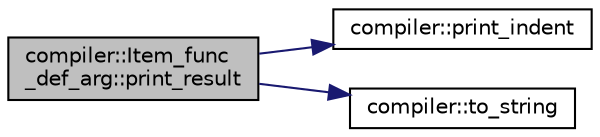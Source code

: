 digraph "compiler::Item_func_def_arg::print_result"
{
 // LATEX_PDF_SIZE
  edge [fontname="Helvetica",fontsize="10",labelfontname="Helvetica",labelfontsize="10"];
  node [fontname="Helvetica",fontsize="10",shape=record];
  rankdir="LR";
  Node1 [label="compiler::Item_func\l_def_arg::print_result",height=0.2,width=0.4,color="black", fillcolor="grey75", style="filled", fontcolor="black",tooltip="Prints the the parse result as an abstract syntax tree."];
  Node1 -> Node2 [color="midnightblue",fontsize="10",style="solid",fontname="Helvetica"];
  Node2 [label="compiler::print_indent",height=0.2,width=0.4,color="black", fillcolor="white", style="filled",URL="$namespacecompiler.html#a55a566e8e34f8cce7a51232585c45f0a",tooltip="Print indentation for each node in the AST."];
  Node1 -> Node3 [color="midnightblue",fontsize="10",style="solid",fontname="Helvetica"];
  Node3 [label="compiler::to_string",height=0.2,width=0.4,color="black", fillcolor="white", style="filled",URL="$namespacecompiler.html#a9e9379084949204a943d0a187e15a83f",tooltip=" "];
}
